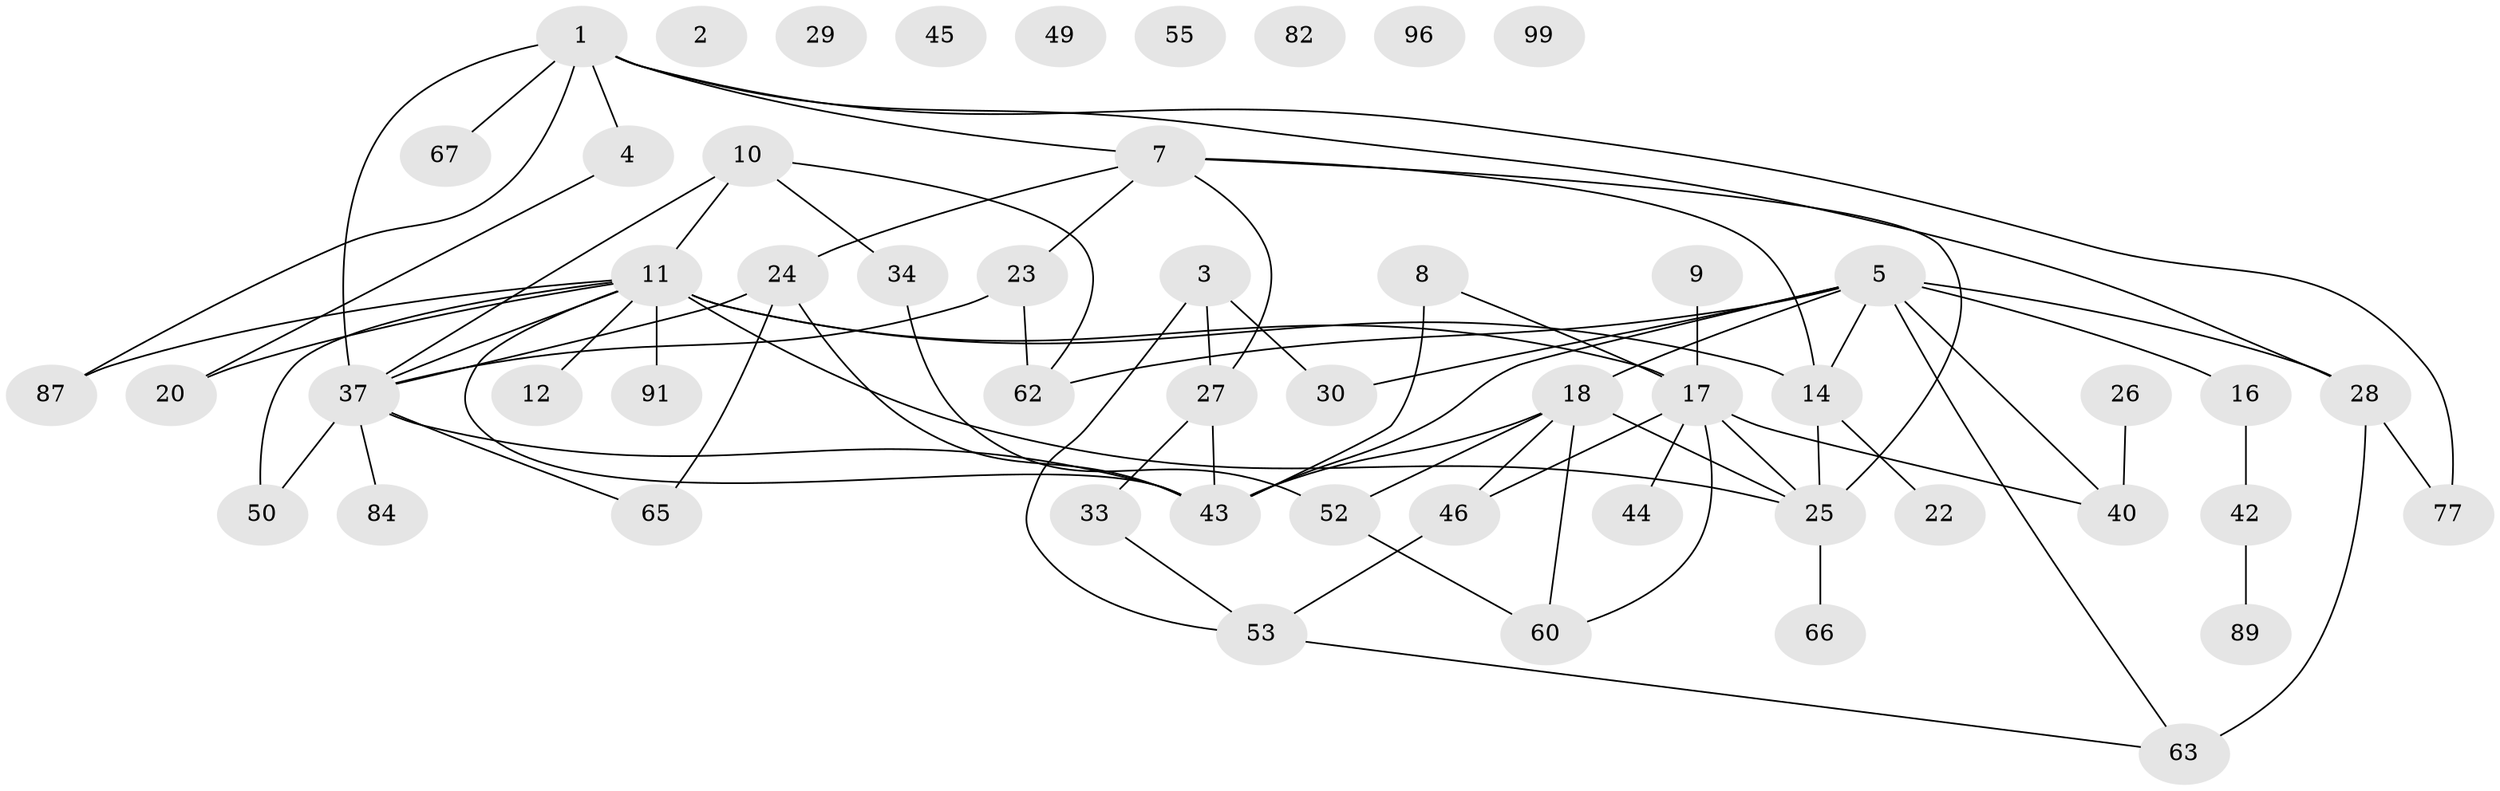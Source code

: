 // original degree distribution, {4: 0.205607476635514, 0: 0.056074766355140186, 2: 0.27102803738317754, 3: 0.18691588785046728, 1: 0.18691588785046728, 5: 0.056074766355140186, 6: 0.037383177570093455}
// Generated by graph-tools (version 1.1) at 2025/13/03/09/25 04:13:10]
// undirected, 53 vertices, 76 edges
graph export_dot {
graph [start="1"]
  node [color=gray90,style=filled];
  1 [super="+13+32+15+54"];
  2;
  3 [super="+68+19"];
  4;
  5 [super="+6+21"];
  7 [super="+58+38"];
  8;
  9;
  10 [super="+31+73+78+48"];
  11 [super="+57+56+35"];
  12;
  14 [super="+81+59"];
  16 [super="+86"];
  17 [super="+76+93"];
  18 [super="+103+51"];
  20;
  22;
  23;
  24 [super="+39"];
  25 [super="+70"];
  26;
  27 [super="+85"];
  28 [super="+72+74"];
  29 [super="+100"];
  30;
  33 [super="+88+41"];
  34;
  37 [super="+101+47+71"];
  40;
  42;
  43 [super="+75"];
  44;
  45;
  46 [super="+98"];
  49;
  50;
  52;
  53;
  55;
  60;
  62 [super="+90"];
  63 [super="+92"];
  65;
  66;
  67;
  77;
  82;
  84;
  87;
  89;
  91;
  96 [super="+102"];
  99;
  1 -- 67;
  1 -- 37 [weight=2];
  1 -- 7;
  1 -- 28;
  1 -- 77;
  1 -- 87;
  1 -- 4;
  3 -- 27;
  3 -- 53;
  3 -- 30;
  4 -- 20;
  5 -- 43;
  5 -- 63;
  5 -- 14;
  5 -- 16 [weight=2];
  5 -- 18;
  5 -- 30;
  5 -- 40;
  5 -- 28;
  5 -- 62;
  7 -- 23;
  7 -- 14;
  7 -- 25;
  7 -- 24;
  7 -- 27;
  8 -- 43 [weight=2];
  8 -- 17;
  9 -- 17;
  10 -- 11 [weight=2];
  10 -- 62;
  10 -- 34;
  10 -- 37;
  11 -- 20;
  11 -- 17 [weight=2];
  11 -- 50;
  11 -- 12;
  11 -- 14;
  11 -- 43;
  11 -- 37;
  11 -- 87;
  11 -- 25;
  11 -- 91;
  14 -- 22;
  14 -- 25;
  16 -- 42;
  17 -- 40;
  17 -- 44;
  17 -- 46;
  17 -- 25;
  17 -- 60;
  18 -- 25;
  18 -- 60;
  18 -- 46;
  18 -- 52;
  18 -- 43;
  23 -- 62;
  23 -- 37;
  24 -- 43;
  24 -- 65;
  24 -- 37;
  25 -- 66;
  26 -- 40;
  27 -- 33;
  27 -- 43;
  28 -- 77;
  28 -- 63 [weight=2];
  33 -- 53;
  34 -- 52;
  37 -- 50;
  37 -- 65;
  37 -- 84;
  37 -- 43 [weight=2];
  42 -- 89;
  46 -- 53;
  52 -- 60;
  53 -- 63;
}
